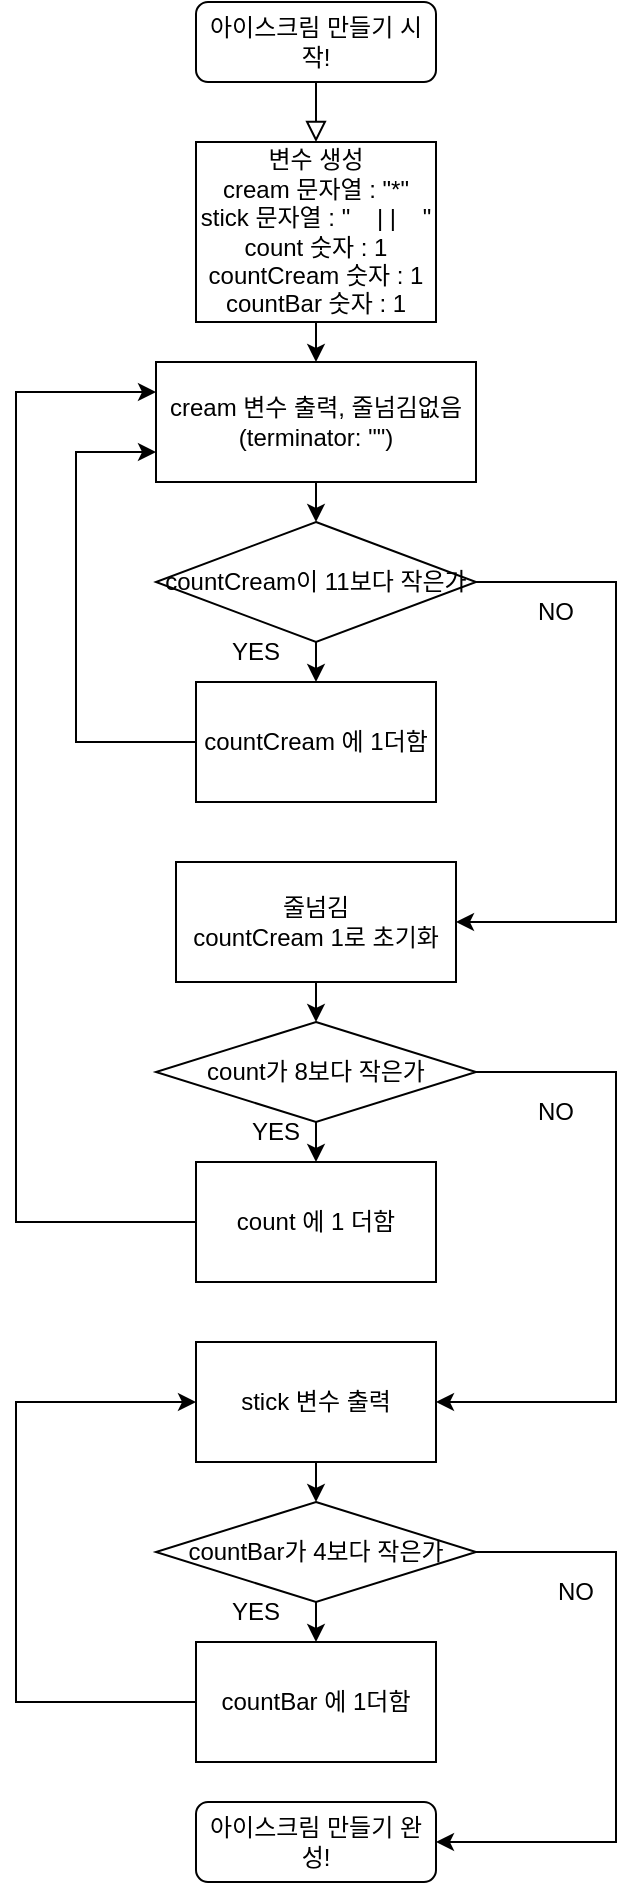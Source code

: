 <mxfile version="20.8.23" type="device"><diagram id="C5RBs43oDa-KdzZeNtuy" name="Page-1"><mxGraphModel dx="748" dy="1131" grid="1" gridSize="10" guides="1" tooltips="1" connect="1" arrows="1" fold="1" page="1" pageScale="1" pageWidth="827" pageHeight="1169" math="0" shadow="0"><root><mxCell id="WIyWlLk6GJQsqaUBKTNV-0"/><mxCell id="WIyWlLk6GJQsqaUBKTNV-1" parent="WIyWlLk6GJQsqaUBKTNV-0"/><mxCell id="WIyWlLk6GJQsqaUBKTNV-2" value="" style="rounded=0;html=1;jettySize=auto;orthogonalLoop=1;fontSize=11;endArrow=block;endFill=0;endSize=8;strokeWidth=1;shadow=0;labelBackgroundColor=none;edgeStyle=orthogonalEdgeStyle;entryX=0.5;entryY=0;entryDx=0;entryDy=0;" parent="WIyWlLk6GJQsqaUBKTNV-1" source="WIyWlLk6GJQsqaUBKTNV-3" target="8FZ8q4ffWkSJfyCqNfc6-0" edge="1"><mxGeometry relative="1" as="geometry"><mxPoint x="230" y="90" as="targetPoint"/></mxGeometry></mxCell><mxCell id="WIyWlLk6GJQsqaUBKTNV-3" value="아이스크림 만들기 시작!" style="rounded=1;whiteSpace=wrap;html=1;fontSize=12;glass=0;strokeWidth=1;shadow=0;" parent="WIyWlLk6GJQsqaUBKTNV-1" vertex="1"><mxGeometry x="160" y="30" width="120" height="40" as="geometry"/></mxCell><mxCell id="8FZ8q4ffWkSJfyCqNfc6-0" value="변수 생성&lt;br&gt;cream 문자열 : &quot;*&quot;&lt;br&gt;stick 문자열 : &quot;&amp;nbsp; &amp;nbsp; | |&amp;nbsp; &amp;nbsp; &quot;&lt;br&gt;count 숫자 : 1&lt;br&gt;countCream 숫자 : 1&lt;br&gt;countBar 숫자 : 1" style="rounded=0;whiteSpace=wrap;html=1;" vertex="1" parent="WIyWlLk6GJQsqaUBKTNV-1"><mxGeometry x="160" y="100" width="120" height="90" as="geometry"/></mxCell><mxCell id="8FZ8q4ffWkSJfyCqNfc6-2" value="cream 변수 출력, 줄넘김없음&lt;br&gt;(terminator: &quot;&quot;)" style="rounded=0;whiteSpace=wrap;html=1;" vertex="1" parent="WIyWlLk6GJQsqaUBKTNV-1"><mxGeometry x="140" y="210" width="160" height="60" as="geometry"/></mxCell><mxCell id="8FZ8q4ffWkSJfyCqNfc6-3" value="countCream이 11보다 작은가" style="rhombus;whiteSpace=wrap;html=1;" vertex="1" parent="WIyWlLk6GJQsqaUBKTNV-1"><mxGeometry x="140" y="290" width="160" height="60" as="geometry"/></mxCell><mxCell id="8FZ8q4ffWkSJfyCqNfc6-5" value="countCream 에 1더함" style="rounded=0;whiteSpace=wrap;html=1;" vertex="1" parent="WIyWlLk6GJQsqaUBKTNV-1"><mxGeometry x="160" y="370" width="120" height="60" as="geometry"/></mxCell><mxCell id="8FZ8q4ffWkSJfyCqNfc6-6" value="" style="endArrow=classic;html=1;rounded=0;exitX=0.5;exitY=1;exitDx=0;exitDy=0;entryX=0.5;entryY=0;entryDx=0;entryDy=0;" edge="1" parent="WIyWlLk6GJQsqaUBKTNV-1" source="8FZ8q4ffWkSJfyCqNfc6-2" target="8FZ8q4ffWkSJfyCqNfc6-3"><mxGeometry width="50" height="50" relative="1" as="geometry"><mxPoint x="360" y="540" as="sourcePoint"/><mxPoint x="410" y="490" as="targetPoint"/></mxGeometry></mxCell><mxCell id="8FZ8q4ffWkSJfyCqNfc6-7" value="" style="endArrow=classic;html=1;rounded=0;exitX=0.5;exitY=1;exitDx=0;exitDy=0;entryX=0.5;entryY=0;entryDx=0;entryDy=0;" edge="1" parent="WIyWlLk6GJQsqaUBKTNV-1" source="8FZ8q4ffWkSJfyCqNfc6-3" target="8FZ8q4ffWkSJfyCqNfc6-5"><mxGeometry width="50" height="50" relative="1" as="geometry"><mxPoint x="360" y="540" as="sourcePoint"/><mxPoint x="410" y="490" as="targetPoint"/></mxGeometry></mxCell><mxCell id="8FZ8q4ffWkSJfyCqNfc6-8" value="YES" style="text;html=1;strokeColor=none;fillColor=none;align=center;verticalAlign=middle;whiteSpace=wrap;rounded=0;" vertex="1" parent="WIyWlLk6GJQsqaUBKTNV-1"><mxGeometry x="160" y="340" width="60" height="30" as="geometry"/></mxCell><mxCell id="8FZ8q4ffWkSJfyCqNfc6-9" value="" style="endArrow=classic;html=1;rounded=0;exitX=0;exitY=0.5;exitDx=0;exitDy=0;entryX=0;entryY=0.75;entryDx=0;entryDy=0;" edge="1" parent="WIyWlLk6GJQsqaUBKTNV-1" source="8FZ8q4ffWkSJfyCqNfc6-5" target="8FZ8q4ffWkSJfyCqNfc6-2"><mxGeometry width="50" height="50" relative="1" as="geometry"><mxPoint x="360" y="540" as="sourcePoint"/><mxPoint x="410" y="490" as="targetPoint"/><Array as="points"><mxPoint x="100" y="400"/><mxPoint x="100" y="255"/></Array></mxGeometry></mxCell><mxCell id="8FZ8q4ffWkSJfyCqNfc6-10" value="NO" style="text;html=1;strokeColor=none;fillColor=none;align=center;verticalAlign=middle;whiteSpace=wrap;rounded=0;" vertex="1" parent="WIyWlLk6GJQsqaUBKTNV-1"><mxGeometry x="310" y="320" width="60" height="30" as="geometry"/></mxCell><mxCell id="8FZ8q4ffWkSJfyCqNfc6-12" value="" style="endArrow=classic;html=1;rounded=0;exitX=1;exitY=0.5;exitDx=0;exitDy=0;entryX=1;entryY=0.5;entryDx=0;entryDy=0;" edge="1" parent="WIyWlLk6GJQsqaUBKTNV-1" source="8FZ8q4ffWkSJfyCqNfc6-3" target="8FZ8q4ffWkSJfyCqNfc6-23"><mxGeometry width="50" height="50" relative="1" as="geometry"><mxPoint x="360" y="530" as="sourcePoint"/><mxPoint x="280" y="490" as="targetPoint"/><Array as="points"><mxPoint x="370" y="320"/><mxPoint x="370" y="490"/></Array></mxGeometry></mxCell><mxCell id="8FZ8q4ffWkSJfyCqNfc6-17" value="count가 8보다 작은가" style="rhombus;whiteSpace=wrap;html=1;" vertex="1" parent="WIyWlLk6GJQsqaUBKTNV-1"><mxGeometry x="140" y="540" width="160" height="50" as="geometry"/></mxCell><mxCell id="8FZ8q4ffWkSJfyCqNfc6-19" value="YES" style="text;html=1;strokeColor=none;fillColor=none;align=center;verticalAlign=middle;whiteSpace=wrap;rounded=0;" vertex="1" parent="WIyWlLk6GJQsqaUBKTNV-1"><mxGeometry x="170" y="580" width="60" height="30" as="geometry"/></mxCell><mxCell id="8FZ8q4ffWkSJfyCqNfc6-20" value="" style="endArrow=classic;html=1;rounded=0;entryX=0;entryY=0.25;entryDx=0;entryDy=0;exitX=0;exitY=0.5;exitDx=0;exitDy=0;" edge="1" parent="WIyWlLk6GJQsqaUBKTNV-1" source="8FZ8q4ffWkSJfyCqNfc6-29" target="8FZ8q4ffWkSJfyCqNfc6-2"><mxGeometry width="50" height="50" relative="1" as="geometry"><mxPoint x="130" y="650" as="sourcePoint"/><mxPoint x="410" y="480" as="targetPoint"/><Array as="points"><mxPoint x="70" y="640"/><mxPoint x="70" y="225"/></Array></mxGeometry></mxCell><mxCell id="8FZ8q4ffWkSJfyCqNfc6-21" value="" style="endArrow=classic;html=1;rounded=0;exitX=0.5;exitY=1;exitDx=0;exitDy=0;entryX=0.5;entryY=0;entryDx=0;entryDy=0;" edge="1" parent="WIyWlLk6GJQsqaUBKTNV-1" target="8FZ8q4ffWkSJfyCqNfc6-17"><mxGeometry width="50" height="50" relative="1" as="geometry"><mxPoint x="220" y="520" as="sourcePoint"/><mxPoint x="410" y="470" as="targetPoint"/></mxGeometry></mxCell><mxCell id="8FZ8q4ffWkSJfyCqNfc6-23" value="줄넘김&lt;br&gt;countCream 1로 초기화" style="rounded=0;whiteSpace=wrap;html=1;" vertex="1" parent="WIyWlLk6GJQsqaUBKTNV-1"><mxGeometry x="150" y="460" width="140" height="60" as="geometry"/></mxCell><mxCell id="8FZ8q4ffWkSJfyCqNfc6-28" value="" style="endArrow=classic;html=1;rounded=0;exitX=0.5;exitY=1;exitDx=0;exitDy=0;entryX=0.5;entryY=0;entryDx=0;entryDy=0;" edge="1" parent="WIyWlLk6GJQsqaUBKTNV-1" source="8FZ8q4ffWkSJfyCqNfc6-0" target="8FZ8q4ffWkSJfyCqNfc6-2"><mxGeometry width="50" height="50" relative="1" as="geometry"><mxPoint x="360" y="520" as="sourcePoint"/><mxPoint x="410" y="470" as="targetPoint"/></mxGeometry></mxCell><mxCell id="8FZ8q4ffWkSJfyCqNfc6-29" value="count 에 1 더함" style="rounded=0;whiteSpace=wrap;html=1;" vertex="1" parent="WIyWlLk6GJQsqaUBKTNV-1"><mxGeometry x="160" y="610" width="120" height="60" as="geometry"/></mxCell><mxCell id="8FZ8q4ffWkSJfyCqNfc6-30" value="" style="endArrow=classic;html=1;rounded=0;exitX=0.5;exitY=1;exitDx=0;exitDy=0;entryX=0.5;entryY=0;entryDx=0;entryDy=0;" edge="1" parent="WIyWlLk6GJQsqaUBKTNV-1" source="8FZ8q4ffWkSJfyCqNfc6-17" target="8FZ8q4ffWkSJfyCqNfc6-29"><mxGeometry width="50" height="50" relative="1" as="geometry"><mxPoint x="360" y="520" as="sourcePoint"/><mxPoint x="410" y="470" as="targetPoint"/></mxGeometry></mxCell><mxCell id="8FZ8q4ffWkSJfyCqNfc6-42" style="edgeStyle=orthogonalEdgeStyle;rounded=0;orthogonalLoop=1;jettySize=auto;html=1;exitX=0.5;exitY=1;exitDx=0;exitDy=0;entryX=0.5;entryY=0;entryDx=0;entryDy=0;" edge="1" parent="WIyWlLk6GJQsqaUBKTNV-1" source="8FZ8q4ffWkSJfyCqNfc6-31" target="8FZ8q4ffWkSJfyCqNfc6-34"><mxGeometry relative="1" as="geometry"/></mxCell><mxCell id="8FZ8q4ffWkSJfyCqNfc6-31" value="stick 변수 출력" style="rounded=0;whiteSpace=wrap;html=1;" vertex="1" parent="WIyWlLk6GJQsqaUBKTNV-1"><mxGeometry x="160" y="700" width="120" height="60" as="geometry"/></mxCell><mxCell id="8FZ8q4ffWkSJfyCqNfc6-32" value="" style="endArrow=classic;html=1;rounded=0;exitX=1;exitY=0.5;exitDx=0;exitDy=0;entryX=1;entryY=0.5;entryDx=0;entryDy=0;" edge="1" parent="WIyWlLk6GJQsqaUBKTNV-1" source="8FZ8q4ffWkSJfyCqNfc6-17" target="8FZ8q4ffWkSJfyCqNfc6-31"><mxGeometry width="50" height="50" relative="1" as="geometry"><mxPoint x="360" y="520" as="sourcePoint"/><mxPoint x="410" y="470" as="targetPoint"/><Array as="points"><mxPoint x="370" y="565"/><mxPoint x="370" y="730"/></Array></mxGeometry></mxCell><mxCell id="8FZ8q4ffWkSJfyCqNfc6-33" value="NO" style="text;html=1;strokeColor=none;fillColor=none;align=center;verticalAlign=middle;whiteSpace=wrap;rounded=0;" vertex="1" parent="WIyWlLk6GJQsqaUBKTNV-1"><mxGeometry x="310" y="570" width="60" height="30" as="geometry"/></mxCell><mxCell id="8FZ8q4ffWkSJfyCqNfc6-43" style="edgeStyle=orthogonalEdgeStyle;rounded=0;orthogonalLoop=1;jettySize=auto;html=1;exitX=1;exitY=0.5;exitDx=0;exitDy=0;entryX=1;entryY=0.5;entryDx=0;entryDy=0;" edge="1" parent="WIyWlLk6GJQsqaUBKTNV-1" source="8FZ8q4ffWkSJfyCqNfc6-34" target="8FZ8q4ffWkSJfyCqNfc6-37"><mxGeometry relative="1" as="geometry"><Array as="points"><mxPoint x="370" y="805"/><mxPoint x="370" y="950"/></Array></mxGeometry></mxCell><mxCell id="8FZ8q4ffWkSJfyCqNfc6-34" value="countBar가 4보다 작은가" style="rhombus;whiteSpace=wrap;html=1;" vertex="1" parent="WIyWlLk6GJQsqaUBKTNV-1"><mxGeometry x="140" y="780" width="160" height="50" as="geometry"/></mxCell><mxCell id="8FZ8q4ffWkSJfyCqNfc6-35" value="" style="endArrow=classic;html=1;rounded=0;exitX=0.5;exitY=1;exitDx=0;exitDy=0;entryX=0.5;entryY=0;entryDx=0;entryDy=0;" edge="1" parent="WIyWlLk6GJQsqaUBKTNV-1" source="8FZ8q4ffWkSJfyCqNfc6-34" target="8FZ8q4ffWkSJfyCqNfc6-40"><mxGeometry width="50" height="50" relative="1" as="geometry"><mxPoint x="360" y="520" as="sourcePoint"/><mxPoint x="410" y="470" as="targetPoint"/><Array as="points"/></mxGeometry></mxCell><mxCell id="8FZ8q4ffWkSJfyCqNfc6-36" value="YES" style="text;html=1;strokeColor=none;fillColor=none;align=center;verticalAlign=middle;whiteSpace=wrap;rounded=0;" vertex="1" parent="WIyWlLk6GJQsqaUBKTNV-1"><mxGeometry x="160" y="820" width="60" height="30" as="geometry"/></mxCell><mxCell id="8FZ8q4ffWkSJfyCqNfc6-37" value="아이스크림 만들기 완성!" style="rounded=1;whiteSpace=wrap;html=1;fontSize=12;glass=0;strokeWidth=1;shadow=0;" vertex="1" parent="WIyWlLk6GJQsqaUBKTNV-1"><mxGeometry x="160" y="930" width="120" height="40" as="geometry"/></mxCell><mxCell id="8FZ8q4ffWkSJfyCqNfc6-45" style="edgeStyle=orthogonalEdgeStyle;rounded=0;orthogonalLoop=1;jettySize=auto;html=1;exitX=0;exitY=0.5;exitDx=0;exitDy=0;entryX=0;entryY=0.5;entryDx=0;entryDy=0;" edge="1" parent="WIyWlLk6GJQsqaUBKTNV-1" source="8FZ8q4ffWkSJfyCqNfc6-40" target="8FZ8q4ffWkSJfyCqNfc6-31"><mxGeometry relative="1" as="geometry"><Array as="points"><mxPoint x="70" y="880"/><mxPoint x="70" y="730"/></Array></mxGeometry></mxCell><mxCell id="8FZ8q4ffWkSJfyCqNfc6-40" value="countBar 에 1더함" style="rounded=0;whiteSpace=wrap;html=1;" vertex="1" parent="WIyWlLk6GJQsqaUBKTNV-1"><mxGeometry x="160" y="850" width="120" height="60" as="geometry"/></mxCell><mxCell id="8FZ8q4ffWkSJfyCqNfc6-44" value="NO" style="text;html=1;strokeColor=none;fillColor=none;align=center;verticalAlign=middle;whiteSpace=wrap;rounded=0;" vertex="1" parent="WIyWlLk6GJQsqaUBKTNV-1"><mxGeometry x="320" y="810" width="60" height="30" as="geometry"/></mxCell></root></mxGraphModel></diagram></mxfile>